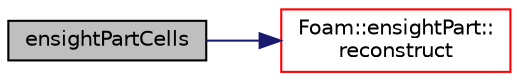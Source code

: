 digraph "ensightPartCells"
{
  bgcolor="transparent";
  edge [fontname="Helvetica",fontsize="10",labelfontname="Helvetica",labelfontsize="10"];
  node [fontname="Helvetica",fontsize="10",shape=record];
  rankdir="LR";
  Node14 [label="ensightPartCells",height=0.2,width=0.4,color="black", fillcolor="grey75", style="filled", fontcolor="black"];
  Node14 -> Node15 [color="midnightblue",fontsize="10",style="solid",fontname="Helvetica"];
  Node15 [label="Foam::ensightPart::\lreconstruct",height=0.2,width=0.4,color="red",URL="$a22045.html#a7dd013b2d8fc94af2649cccf9491dfcc",tooltip="Reconstruct part characteristics (eg, element types) from Istream. "];
}
